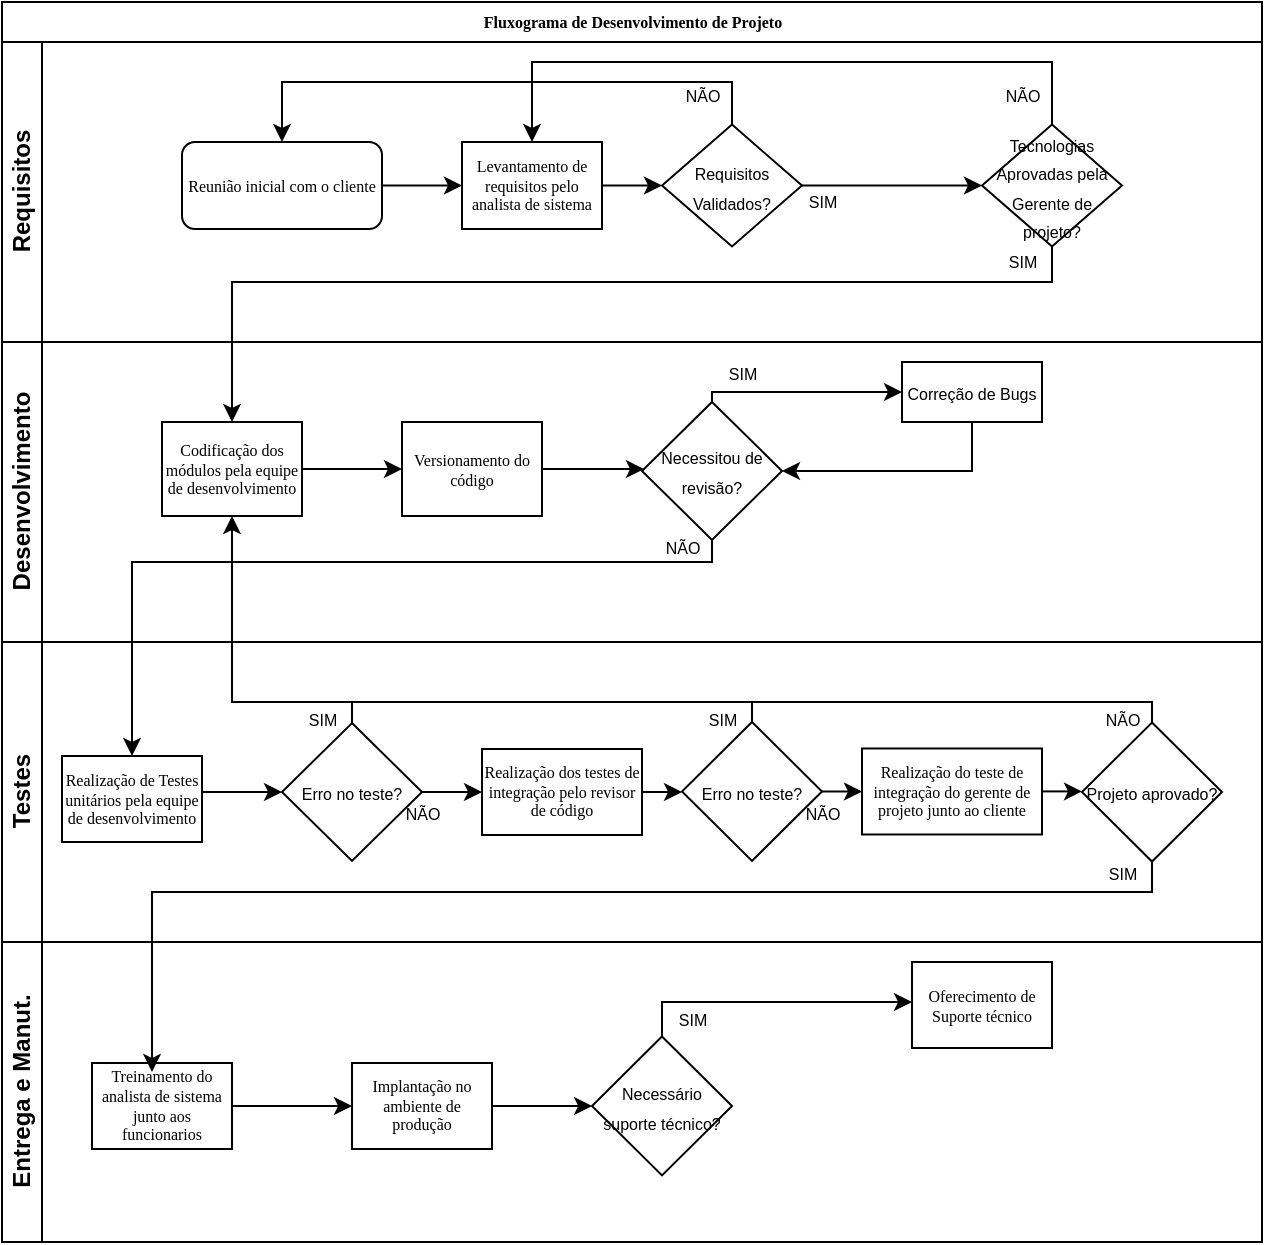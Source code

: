 <mxfile version="24.8.2">
  <diagram name="Page-1" id="c7488fd3-1785-93aa-aadb-54a6760d102a">
    <mxGraphModel dx="730" dy="402" grid="1" gridSize="10" guides="1" tooltips="1" connect="1" arrows="1" fold="1" page="1" pageScale="1" pageWidth="1100" pageHeight="850" background="none" math="0" shadow="0">
      <root>
        <mxCell id="0" />
        <mxCell id="1" parent="0" />
        <mxCell id="2b4e8129b02d487f-1" value="Fluxograma de Desenvolvimento de Projeto" style="swimlane;html=1;childLayout=stackLayout;horizontal=1;startSize=20;horizontalStack=0;rounded=0;shadow=0;labelBackgroundColor=none;strokeWidth=1;fontFamily=Verdana;fontSize=8;align=center;gradientColor=none;" parent="1" vertex="1">
          <mxGeometry x="235" y="115" width="630" height="470" as="geometry">
            <mxRectangle x="235" y="115" width="220" height="20" as="alternateBounds" />
          </mxGeometry>
        </mxCell>
        <mxCell id="2b4e8129b02d487f-2" value="Requisitos" style="swimlane;html=1;startSize=20;horizontal=0;" parent="2b4e8129b02d487f-1" vertex="1">
          <mxGeometry y="20" width="630" height="150" as="geometry">
            <mxRectangle y="20" width="630" height="30" as="alternateBounds" />
          </mxGeometry>
        </mxCell>
        <mxCell id="9vJBuJwD2FiN41_QSTd1-1" value="" style="edgeStyle=orthogonalEdgeStyle;rounded=0;orthogonalLoop=1;jettySize=auto;html=1;" edge="1" parent="2b4e8129b02d487f-2" source="2b4e8129b02d487f-6" target="2b4e8129b02d487f-7">
          <mxGeometry relative="1" as="geometry" />
        </mxCell>
        <mxCell id="2b4e8129b02d487f-6" value="Reunião inicial com o cliente" style="rounded=1&#xa;;whiteSpace=wrap;html=1;shadow=0;labelBackgroundColor=none;strokeWidth=1;fontFamily=Verdana;fontSize=8;align=center;fillStyle=auto;" parent="2b4e8129b02d487f-2" vertex="1">
          <mxGeometry x="90" y="50" width="100" height="43.5" as="geometry" />
        </mxCell>
        <mxCell id="9vJBuJwD2FiN41_QSTd1-3" value="" style="edgeStyle=orthogonalEdgeStyle;rounded=0;orthogonalLoop=1;jettySize=auto;html=1;" edge="1" parent="2b4e8129b02d487f-2" source="2b4e8129b02d487f-7" target="9vJBuJwD2FiN41_QSTd1-2">
          <mxGeometry relative="1" as="geometry" />
        </mxCell>
        <mxCell id="2b4e8129b02d487f-7" value="Levantamento de requisitos pelo analista de sistema" style="rounded=0&#xa;;whiteSpace=wrap;html=1;shadow=0;labelBackgroundColor=none;strokeWidth=1;fontFamily=Verdana;fontSize=8;align=center;" parent="2b4e8129b02d487f-2" vertex="1">
          <mxGeometry x="230" y="50" width="70" height="43.5" as="geometry" />
        </mxCell>
        <mxCell id="9vJBuJwD2FiN41_QSTd1-6" value="" style="edgeStyle=orthogonalEdgeStyle;rounded=0;orthogonalLoop=1;jettySize=auto;html=1;exitX=0.5;exitY=0;exitDx=0;exitDy=0;entryX=0.5;entryY=0;entryDx=0;entryDy=0;" edge="1" parent="2b4e8129b02d487f-2" source="9vJBuJwD2FiN41_QSTd1-2" target="2b4e8129b02d487f-6">
          <mxGeometry relative="1" as="geometry">
            <mxPoint x="360" y="20" as="sourcePoint" />
            <mxPoint x="150" y="40" as="targetPoint" />
            <Array as="points">
              <mxPoint x="365" y="20" />
              <mxPoint x="140" y="20" />
            </Array>
          </mxGeometry>
        </mxCell>
        <mxCell id="9vJBuJwD2FiN41_QSTd1-14" value="" style="edgeStyle=orthogonalEdgeStyle;rounded=0;orthogonalLoop=1;jettySize=auto;html=1;" edge="1" parent="2b4e8129b02d487f-2" source="9vJBuJwD2FiN41_QSTd1-2" target="9vJBuJwD2FiN41_QSTd1-13">
          <mxGeometry relative="1" as="geometry" />
        </mxCell>
        <mxCell id="9vJBuJwD2FiN41_QSTd1-2" value="&lt;font style=&quot;font-size: 8px;&quot;&gt;Requisitos Validados?&lt;/font&gt;" style="rhombus;whiteSpace=wrap;html=1;" vertex="1" parent="2b4e8129b02d487f-2">
          <mxGeometry x="330" y="41.31" width="70" height="60.88" as="geometry" />
        </mxCell>
        <mxCell id="9vJBuJwD2FiN41_QSTd1-16" value="" style="edgeStyle=orthogonalEdgeStyle;rounded=0;orthogonalLoop=1;jettySize=auto;html=1;exitX=0.5;exitY=0;exitDx=0;exitDy=0;entryX=0.5;entryY=0;entryDx=0;entryDy=0;" edge="1" parent="2b4e8129b02d487f-2" source="9vJBuJwD2FiN41_QSTd1-13" target="2b4e8129b02d487f-7">
          <mxGeometry relative="1" as="geometry">
            <mxPoint x="520" y="20" as="sourcePoint" />
            <mxPoint x="260" y="10" as="targetPoint" />
            <Array as="points">
              <mxPoint x="525" y="10" />
              <mxPoint x="265" y="10" />
            </Array>
          </mxGeometry>
        </mxCell>
        <mxCell id="9vJBuJwD2FiN41_QSTd1-13" value="&lt;font style=&quot;font-size: 8px;&quot;&gt;Tecnologias Aprovadas pela Gerente de projeto&lt;/font&gt;&lt;span style=&quot;font-size: 8px; background-color: initial;&quot;&gt;?&lt;/span&gt;" style="rhombus;whiteSpace=wrap;html=1;" vertex="1" parent="2b4e8129b02d487f-2">
          <mxGeometry x="490" y="41.31" width="70" height="60.88" as="geometry" />
        </mxCell>
        <mxCell id="9vJBuJwD2FiN41_QSTd1-10" value="&lt;font style=&quot;font-size: 8px;&quot;&gt;NÃO&lt;/font&gt;" style="text;html=1;align=center;verticalAlign=middle;resizable=0;points=[];autosize=1;strokeColor=none;fillColor=none;" vertex="1" parent="2b4e8129b02d487f-2">
          <mxGeometry x="330" y="11.31" width="40" height="30" as="geometry" />
        </mxCell>
        <mxCell id="9vJBuJwD2FiN41_QSTd1-39" value="&lt;font style=&quot;font-size: 8px;&quot;&gt;NÃO&lt;/font&gt;" style="text;html=1;align=center;verticalAlign=middle;resizable=0;points=[];autosize=1;strokeColor=none;fillColor=none;" vertex="1" parent="2b4e8129b02d487f-2">
          <mxGeometry x="490" y="11.31" width="40" height="30" as="geometry" />
        </mxCell>
        <mxCell id="9vJBuJwD2FiN41_QSTd1-40" value="&lt;span style=&quot;font-size: 8px;&quot;&gt;SIM&lt;/span&gt;" style="text;html=1;align=center;verticalAlign=middle;resizable=0;points=[];autosize=1;strokeColor=none;fillColor=none;" vertex="1" parent="2b4e8129b02d487f-2">
          <mxGeometry x="490" y="93.5" width="40" height="30" as="geometry" />
        </mxCell>
        <mxCell id="9vJBuJwD2FiN41_QSTd1-105" value="&lt;font style=&quot;font-size: 8px;&quot;&gt;SIM&lt;/font&gt;" style="text;html=1;align=center;verticalAlign=middle;resizable=0;points=[];autosize=1;strokeColor=none;fillColor=none;" vertex="1" parent="2b4e8129b02d487f-2">
          <mxGeometry x="390" y="63.5" width="40" height="30" as="geometry" />
        </mxCell>
        <mxCell id="2b4e8129b02d487f-3" value="Desenvolvimento" style="swimlane;html=1;startSize=20;horizontal=0;" parent="2b4e8129b02d487f-1" vertex="1">
          <mxGeometry y="170" width="630" height="150" as="geometry">
            <mxRectangle y="170" width="630" height="30" as="alternateBounds" />
          </mxGeometry>
        </mxCell>
        <mxCell id="9vJBuJwD2FiN41_QSTd1-41" value="&lt;font style=&quot;font-size: 8px;&quot;&gt;SIM&lt;/font&gt;" style="text;html=1;align=center;verticalAlign=middle;resizable=0;points=[];autosize=1;strokeColor=none;fillColor=none;" vertex="1" parent="2b4e8129b02d487f-3">
          <mxGeometry x="350" width="40" height="30" as="geometry" />
        </mxCell>
        <mxCell id="9vJBuJwD2FiN41_QSTd1-26" value="" style="edgeStyle=orthogonalEdgeStyle;rounded=0;orthogonalLoop=1;jettySize=auto;html=1;" edge="1" parent="2b4e8129b02d487f-3" source="2b4e8129b02d487f-12" target="9vJBuJwD2FiN41_QSTd1-25">
          <mxGeometry relative="1" as="geometry" />
        </mxCell>
        <mxCell id="2b4e8129b02d487f-12" value="Codificação dos módulos pela equipe de desenvolvimento" style="rounded=0;whiteSpace=wrap;html=1;shadow=0;labelBackgroundColor=none;strokeWidth=1;fontFamily=Verdana;fontSize=8;align=center;" parent="2b4e8129b02d487f-3" vertex="1">
          <mxGeometry x="80" y="40" width="70" height="47" as="geometry" />
        </mxCell>
        <mxCell id="9vJBuJwD2FiN41_QSTd1-29" value="" style="edgeStyle=orthogonalEdgeStyle;rounded=0;orthogonalLoop=1;jettySize=auto;html=1;" edge="1" parent="2b4e8129b02d487f-3" source="9vJBuJwD2FiN41_QSTd1-25" target="9vJBuJwD2FiN41_QSTd1-28">
          <mxGeometry relative="1" as="geometry">
            <Array as="points">
              <mxPoint x="310" y="64" />
              <mxPoint x="310" y="64" />
            </Array>
          </mxGeometry>
        </mxCell>
        <mxCell id="9vJBuJwD2FiN41_QSTd1-25" value="Versionamento do código" style="rounded=0;whiteSpace=wrap;html=1;shadow=0;labelBackgroundColor=none;strokeWidth=1;fontFamily=Verdana;fontSize=8;align=center;" vertex="1" parent="2b4e8129b02d487f-3">
          <mxGeometry x="200" y="40" width="70" height="47" as="geometry" />
        </mxCell>
        <mxCell id="9vJBuJwD2FiN41_QSTd1-28" value="&lt;font style=&quot;font-size: 8px;&quot;&gt;Necessitou de revisão?&lt;/font&gt;" style="rhombus;whiteSpace=wrap;html=1;" vertex="1" parent="2b4e8129b02d487f-3">
          <mxGeometry x="320" y="30" width="70" height="68.94" as="geometry" />
        </mxCell>
        <mxCell id="9vJBuJwD2FiN41_QSTd1-30" value="" style="edgeStyle=orthogonalEdgeStyle;rounded=0;orthogonalLoop=1;jettySize=auto;html=1;exitX=0.5;exitY=0;exitDx=0;exitDy=0;entryX=0;entryY=0.5;entryDx=0;entryDy=0;" edge="1" parent="2b4e8129b02d487f-3" source="9vJBuJwD2FiN41_QSTd1-28">
          <mxGeometry relative="1" as="geometry">
            <mxPoint x="450" y="25" as="targetPoint" />
            <Array as="points">
              <mxPoint x="355" y="25" />
            </Array>
          </mxGeometry>
        </mxCell>
        <mxCell id="9vJBuJwD2FiN41_QSTd1-57" value="" style="edgeStyle=orthogonalEdgeStyle;rounded=0;orthogonalLoop=1;jettySize=auto;html=1;entryX=1;entryY=0.5;entryDx=0;entryDy=0;exitX=0.5;exitY=1;exitDx=0;exitDy=0;" edge="1" parent="2b4e8129b02d487f-3" source="9vJBuJwD2FiN41_QSTd1-43" target="9vJBuJwD2FiN41_QSTd1-28">
          <mxGeometry relative="1" as="geometry">
            <mxPoint x="490" y="64" as="sourcePoint" />
            <mxPoint x="485" y="135" as="targetPoint" />
          </mxGeometry>
        </mxCell>
        <mxCell id="9vJBuJwD2FiN41_QSTd1-43" value="&lt;font style=&quot;font-size: 8px;&quot;&gt;Correção de Bugs&lt;/font&gt;" style="rounded=0;whiteSpace=wrap;html=1;" vertex="1" parent="2b4e8129b02d487f-3">
          <mxGeometry x="450" y="10.0" width="70" height="30" as="geometry" />
        </mxCell>
        <mxCell id="9vJBuJwD2FiN41_QSTd1-44" value="&lt;span style=&quot;font-size: 8px;&quot;&gt;NÃO&lt;/span&gt;" style="text;html=1;align=center;verticalAlign=middle;resizable=0;points=[];autosize=1;strokeColor=none;fillColor=none;" vertex="1" parent="2b4e8129b02d487f-3">
          <mxGeometry x="320" y="87" width="40" height="30" as="geometry" />
        </mxCell>
        <mxCell id="2b4e8129b02d487f-4" value="Testes" style="swimlane;html=1;startSize=20;horizontal=0;" parent="2b4e8129b02d487f-1" vertex="1">
          <mxGeometry y="320" width="630" height="150" as="geometry">
            <mxRectangle y="320" width="630" height="30" as="alternateBounds" />
          </mxGeometry>
        </mxCell>
        <mxCell id="9vJBuJwD2FiN41_QSTd1-60" value="" style="edgeStyle=orthogonalEdgeStyle;rounded=0;orthogonalLoop=1;jettySize=auto;html=1;" edge="1" parent="2b4e8129b02d487f-4" source="2b4e8129b02d487f-14" target="9vJBuJwD2FiN41_QSTd1-58">
          <mxGeometry relative="1" as="geometry">
            <Array as="points">
              <mxPoint x="110" y="75" />
              <mxPoint x="110" y="75" />
            </Array>
          </mxGeometry>
        </mxCell>
        <mxCell id="2b4e8129b02d487f-14" value="Realização de Testes unitários pela equipe de desenvolvimento" style="rounded=0;whiteSpace=wrap;html=1;shadow=0;labelBackgroundColor=none;strokeWidth=1;fontFamily=Verdana;fontSize=8;align=center;" parent="2b4e8129b02d487f-4" vertex="1">
          <mxGeometry x="30" y="57" width="70" height="43" as="geometry" />
        </mxCell>
        <mxCell id="9vJBuJwD2FiN41_QSTd1-74" value="" style="edgeStyle=orthogonalEdgeStyle;rounded=0;orthogonalLoop=1;jettySize=auto;html=1;" edge="1" parent="2b4e8129b02d487f-4" source="9vJBuJwD2FiN41_QSTd1-58" target="9vJBuJwD2FiN41_QSTd1-63">
          <mxGeometry relative="1" as="geometry" />
        </mxCell>
        <mxCell id="9vJBuJwD2FiN41_QSTd1-58" value="&lt;span style=&quot;font-size: 8px;&quot;&gt;Erro no teste?&lt;/span&gt;" style="rhombus;whiteSpace=wrap;html=1;" vertex="1" parent="2b4e8129b02d487f-4">
          <mxGeometry x="140" y="40.53" width="70" height="68.94" as="geometry" />
        </mxCell>
        <mxCell id="9vJBuJwD2FiN41_QSTd1-72" value="" style="edgeStyle=orthogonalEdgeStyle;rounded=0;orthogonalLoop=1;jettySize=auto;html=1;" edge="1" parent="2b4e8129b02d487f-4" source="9vJBuJwD2FiN41_QSTd1-63" target="9vJBuJwD2FiN41_QSTd1-67">
          <mxGeometry relative="1" as="geometry" />
        </mxCell>
        <mxCell id="9vJBuJwD2FiN41_QSTd1-63" value="Realização dos testes de integração pelo revisor de código" style="rounded=0;whiteSpace=wrap;html=1;shadow=0;labelBackgroundColor=none;strokeWidth=1;fontFamily=Verdana;fontSize=8;align=center;" vertex="1" parent="2b4e8129b02d487f-4">
          <mxGeometry x="240" y="53.5" width="80" height="43" as="geometry" />
        </mxCell>
        <mxCell id="9vJBuJwD2FiN41_QSTd1-84" value="" style="edgeStyle=orthogonalEdgeStyle;rounded=0;orthogonalLoop=1;jettySize=auto;html=1;" edge="1" parent="2b4e8129b02d487f-4" source="9vJBuJwD2FiN41_QSTd1-67" target="9vJBuJwD2FiN41_QSTd1-80">
          <mxGeometry relative="1" as="geometry" />
        </mxCell>
        <mxCell id="9vJBuJwD2FiN41_QSTd1-67" value="&lt;span style=&quot;font-size: 8px;&quot;&gt;Erro no teste?&lt;/span&gt;" style="rhombus;whiteSpace=wrap;html=1;" vertex="1" parent="2b4e8129b02d487f-4">
          <mxGeometry x="340" y="40" width="70" height="69.47" as="geometry" />
        </mxCell>
        <mxCell id="9vJBuJwD2FiN41_QSTd1-76" value="" style="endArrow=none;html=1;rounded=0;exitX=0.5;exitY=0;exitDx=0;exitDy=0;" edge="1" parent="2b4e8129b02d487f-4" source="9vJBuJwD2FiN41_QSTd1-67">
          <mxGeometry width="50" height="50" relative="1" as="geometry">
            <mxPoint x="384.71" y="40" as="sourcePoint" />
            <mxPoint x="370" y="30" as="targetPoint" />
            <Array as="points">
              <mxPoint x="375" y="30" />
            </Array>
          </mxGeometry>
        </mxCell>
        <mxCell id="9vJBuJwD2FiN41_QSTd1-129" value="" style="edgeStyle=orthogonalEdgeStyle;rounded=0;orthogonalLoop=1;jettySize=auto;html=1;entryX=0;entryY=0.5;entryDx=0;entryDy=0;" edge="1" parent="2b4e8129b02d487f-4" source="9vJBuJwD2FiN41_QSTd1-80" target="9vJBuJwD2FiN41_QSTd1-85">
          <mxGeometry relative="1" as="geometry" />
        </mxCell>
        <mxCell id="9vJBuJwD2FiN41_QSTd1-80" value="Realização do teste de integração do gerente de projeto junto ao cliente" style="rounded=0;whiteSpace=wrap;html=1;shadow=0;labelBackgroundColor=none;strokeWidth=1;fontFamily=Verdana;fontSize=8;align=center;" vertex="1" parent="2b4e8129b02d487f-4">
          <mxGeometry x="430" y="53.24" width="90" height="43" as="geometry" />
        </mxCell>
        <mxCell id="9vJBuJwD2FiN41_QSTd1-75" value="" style="endArrow=none;html=1;rounded=0;" edge="1" parent="2b4e8129b02d487f-4">
          <mxGeometry width="50" height="50" relative="1" as="geometry">
            <mxPoint x="170" y="30" as="sourcePoint" />
            <mxPoint x="370" y="30" as="targetPoint" />
            <Array as="points">
              <mxPoint x="330" y="30" />
            </Array>
          </mxGeometry>
        </mxCell>
        <mxCell id="9vJBuJwD2FiN41_QSTd1-77" value="" style="endArrow=none;html=1;rounded=0;" edge="1" parent="2b4e8129b02d487f-4">
          <mxGeometry width="50" height="50" relative="1" as="geometry">
            <mxPoint x="170" y="30" as="sourcePoint" />
            <mxPoint x="370" y="30" as="targetPoint" />
            <Array as="points">
              <mxPoint x="330" y="30" />
            </Array>
          </mxGeometry>
        </mxCell>
        <mxCell id="9vJBuJwD2FiN41_QSTd1-85" value="&lt;span style=&quot;font-size: 8px;&quot;&gt;Projeto aprovado?&lt;/span&gt;" style="rhombus;whiteSpace=wrap;html=1;" vertex="1" parent="2b4e8129b02d487f-4">
          <mxGeometry x="540" y="40.27" width="70" height="69.47" as="geometry" />
        </mxCell>
        <mxCell id="9vJBuJwD2FiN41_QSTd1-86" value="&lt;span style=&quot;font-size: 8px;&quot;&gt;NÃO&lt;/span&gt;" style="text;html=1;align=center;verticalAlign=middle;resizable=0;points=[];autosize=1;strokeColor=none;fillColor=none;" vertex="1" parent="2b4e8129b02d487f-4">
          <mxGeometry x="190" y="70" width="40" height="30" as="geometry" />
        </mxCell>
        <mxCell id="9vJBuJwD2FiN41_QSTd1-104" value="&lt;span style=&quot;font-size: 8px;&quot;&gt;NÃO&lt;/span&gt;" style="text;html=1;align=center;verticalAlign=middle;resizable=0;points=[];autosize=1;strokeColor=none;fillColor=none;" vertex="1" parent="2b4e8129b02d487f-4">
          <mxGeometry x="390" y="70" width="40" height="30" as="geometry" />
        </mxCell>
        <mxCell id="9vJBuJwD2FiN41_QSTd1-106" value="&lt;font style=&quot;font-size: 8px;&quot;&gt;SIM&lt;/font&gt;" style="text;html=1;align=center;verticalAlign=middle;resizable=0;points=[];autosize=1;strokeColor=none;fillColor=none;" vertex="1" parent="2b4e8129b02d487f-4">
          <mxGeometry x="540" y="100.0" width="40" height="30" as="geometry" />
        </mxCell>
        <mxCell id="9vJBuJwD2FiN41_QSTd1-124" value="&lt;font style=&quot;font-size: 8px;&quot;&gt;SIM&lt;/font&gt;" style="text;html=1;align=center;verticalAlign=middle;resizable=0;points=[];autosize=1;strokeColor=none;fillColor=none;" vertex="1" parent="2b4e8129b02d487f-4">
          <mxGeometry x="140" y="23.24" width="40" height="30" as="geometry" />
        </mxCell>
        <mxCell id="9vJBuJwD2FiN41_QSTd1-125" value="" style="endArrow=none;html=1;rounded=0;" edge="1" parent="2b4e8129b02d487f-4">
          <mxGeometry width="50" height="50" relative="1" as="geometry">
            <mxPoint x="370" y="30" as="sourcePoint" />
            <mxPoint x="570" y="30" as="targetPoint" />
            <Array as="points">
              <mxPoint x="460" y="30" />
            </Array>
          </mxGeometry>
        </mxCell>
        <mxCell id="9vJBuJwD2FiN41_QSTd1-126" value="" style="endArrow=none;html=1;rounded=0;exitX=0.5;exitY=0;exitDx=0;exitDy=0;" edge="1" parent="2b4e8129b02d487f-4" source="9vJBuJwD2FiN41_QSTd1-85">
          <mxGeometry width="50" height="50" relative="1" as="geometry">
            <mxPoint x="564.89" y="40" as="sourcePoint" />
            <mxPoint x="560" y="30" as="targetPoint" />
            <Array as="points">
              <mxPoint x="575" y="30" />
              <mxPoint x="565" y="30" />
            </Array>
          </mxGeometry>
        </mxCell>
        <mxCell id="9vJBuJwD2FiN41_QSTd1-127" value="&lt;span style=&quot;font-size: 8px;&quot;&gt;NÃO&lt;/span&gt;" style="text;html=1;align=center;verticalAlign=middle;resizable=0;points=[];autosize=1;strokeColor=none;fillColor=none;" vertex="1" parent="2b4e8129b02d487f-4">
          <mxGeometry x="540" y="23.24" width="40" height="30" as="geometry" />
        </mxCell>
        <mxCell id="9vJBuJwD2FiN41_QSTd1-150" value="&lt;font style=&quot;font-size: 8px;&quot;&gt;SIM&lt;/font&gt;" style="text;html=1;align=center;verticalAlign=middle;resizable=0;points=[];autosize=1;strokeColor=none;fillColor=none;" vertex="1" parent="2b4e8129b02d487f-4">
          <mxGeometry x="340" y="23.24" width="40" height="30" as="geometry" />
        </mxCell>
        <mxCell id="9vJBuJwD2FiN41_QSTd1-21" value="" style="edgeStyle=orthogonalEdgeStyle;rounded=0;orthogonalLoop=1;jettySize=auto;html=1;exitX=0.5;exitY=1;exitDx=0;exitDy=0;entryX=0.5;entryY=0;entryDx=0;entryDy=0;" edge="1" parent="2b4e8129b02d487f-1" source="9vJBuJwD2FiN41_QSTd1-13" target="2b4e8129b02d487f-12">
          <mxGeometry relative="1" as="geometry">
            <mxPoint x="510" y="250" as="sourcePoint" />
            <mxPoint x="490" y="140" as="targetPoint" />
            <Array as="points">
              <mxPoint x="525" y="140" />
              <mxPoint x="115" y="140" />
            </Array>
          </mxGeometry>
        </mxCell>
        <mxCell id="9vJBuJwD2FiN41_QSTd1-53" value="" style="edgeStyle=orthogonalEdgeStyle;rounded=0;orthogonalLoop=1;jettySize=auto;html=1;entryX=0.5;entryY=0;entryDx=0;entryDy=0;" edge="1" parent="2b4e8129b02d487f-1" source="9vJBuJwD2FiN41_QSTd1-28" target="2b4e8129b02d487f-14">
          <mxGeometry relative="1" as="geometry">
            <Array as="points">
              <mxPoint x="355" y="280" />
              <mxPoint x="65" y="280" />
            </Array>
          </mxGeometry>
        </mxCell>
        <mxCell id="9vJBuJwD2FiN41_QSTd1-59" value="" style="edgeStyle=orthogonalEdgeStyle;rounded=0;orthogonalLoop=1;jettySize=auto;html=1;entryX=0.5;entryY=1;entryDx=0;entryDy=0;exitX=0.5;exitY=0;exitDx=0;exitDy=0;" edge="1" parent="2b4e8129b02d487f-1" source="9vJBuJwD2FiN41_QSTd1-58" target="2b4e8129b02d487f-12">
          <mxGeometry relative="1" as="geometry">
            <mxPoint x="215" y="340" as="sourcePoint" />
            <Array as="points">
              <mxPoint x="175" y="350" />
              <mxPoint x="115" y="350" />
            </Array>
          </mxGeometry>
        </mxCell>
        <mxCell id="9vJBuJwD2FiN41_QSTd1-45" value="Entrega e Manut." style="swimlane;html=1;startSize=20;horizontal=0;" vertex="1" parent="1">
          <mxGeometry x="235" y="585" width="630" height="150" as="geometry" />
        </mxCell>
        <mxCell id="9vJBuJwD2FiN41_QSTd1-137" value="" style="edgeStyle=orthogonalEdgeStyle;rounded=0;orthogonalLoop=1;jettySize=auto;html=1;" edge="1" parent="9vJBuJwD2FiN41_QSTd1-45" source="9vJBuJwD2FiN41_QSTd1-134" target="9vJBuJwD2FiN41_QSTd1-136">
          <mxGeometry relative="1" as="geometry" />
        </mxCell>
        <mxCell id="9vJBuJwD2FiN41_QSTd1-134" value="Treinamento do analista de sistema junto aos funcionarios" style="rounded=0;whiteSpace=wrap;html=1;shadow=0;labelBackgroundColor=none;strokeWidth=1;fontFamily=Verdana;fontSize=8;align=center;" vertex="1" parent="9vJBuJwD2FiN41_QSTd1-45">
          <mxGeometry x="45" y="60.5" width="70" height="43" as="geometry" />
        </mxCell>
        <mxCell id="9vJBuJwD2FiN41_QSTd1-139" value="" style="edgeStyle=orthogonalEdgeStyle;rounded=0;orthogonalLoop=1;jettySize=auto;html=1;" edge="1" parent="9vJBuJwD2FiN41_QSTd1-45" source="9vJBuJwD2FiN41_QSTd1-136" target="9vJBuJwD2FiN41_QSTd1-138">
          <mxGeometry relative="1" as="geometry" />
        </mxCell>
        <mxCell id="9vJBuJwD2FiN41_QSTd1-136" value="Implantação no ambiente de produção" style="rounded=0;whiteSpace=wrap;html=1;shadow=0;labelBackgroundColor=none;strokeWidth=1;fontFamily=Verdana;fontSize=8;align=center;" vertex="1" parent="9vJBuJwD2FiN41_QSTd1-45">
          <mxGeometry x="175" y="60.5" width="70" height="43" as="geometry" />
        </mxCell>
        <mxCell id="9vJBuJwD2FiN41_QSTd1-146" value="" style="edgeStyle=orthogonalEdgeStyle;rounded=0;orthogonalLoop=1;jettySize=auto;html=1;" edge="1" parent="9vJBuJwD2FiN41_QSTd1-45" source="9vJBuJwD2FiN41_QSTd1-138" target="9vJBuJwD2FiN41_QSTd1-145">
          <mxGeometry relative="1" as="geometry">
            <Array as="points">
              <mxPoint x="330" y="30" />
            </Array>
          </mxGeometry>
        </mxCell>
        <mxCell id="9vJBuJwD2FiN41_QSTd1-138" value="&lt;span style=&quot;font-size: 8px;&quot;&gt;Necessário suporte técnico?&lt;/span&gt;" style="rhombus;whiteSpace=wrap;html=1;" vertex="1" parent="9vJBuJwD2FiN41_QSTd1-45">
          <mxGeometry x="295" y="47.26" width="70" height="69.47" as="geometry" />
        </mxCell>
        <mxCell id="9vJBuJwD2FiN41_QSTd1-145" value="Oferecimento de Suporte técnico" style="rounded=0;whiteSpace=wrap;html=1;shadow=0;labelBackgroundColor=none;strokeWidth=1;fontFamily=Verdana;fontSize=8;align=center;" vertex="1" parent="9vJBuJwD2FiN41_QSTd1-45">
          <mxGeometry x="455" y="10" width="70" height="43" as="geometry" />
        </mxCell>
        <mxCell id="9vJBuJwD2FiN41_QSTd1-149" value="&lt;font style=&quot;font-size: 8px;&quot;&gt;SIM&lt;/font&gt;" style="text;html=1;align=center;verticalAlign=middle;resizable=0;points=[];autosize=1;strokeColor=none;fillColor=none;" vertex="1" parent="9vJBuJwD2FiN41_QSTd1-45">
          <mxGeometry x="325" y="23" width="40" height="30" as="geometry" />
        </mxCell>
        <mxCell id="9vJBuJwD2FiN41_QSTd1-135" value="" style="edgeStyle=orthogonalEdgeStyle;rounded=0;orthogonalLoop=1;jettySize=auto;html=1;exitX=0.5;exitY=1;exitDx=0;exitDy=0;" edge="1" parent="1" source="9vJBuJwD2FiN41_QSTd1-85">
          <mxGeometry relative="1" as="geometry">
            <mxPoint x="310" y="650" as="targetPoint" />
            <Array as="points">
              <mxPoint x="810" y="560" />
              <mxPoint x="310" y="560" />
            </Array>
          </mxGeometry>
        </mxCell>
      </root>
    </mxGraphModel>
  </diagram>
</mxfile>

